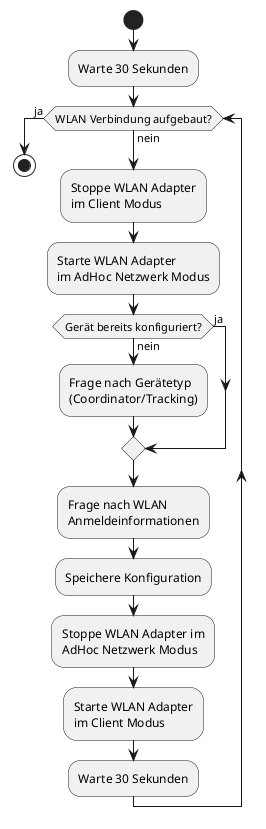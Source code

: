 @startuml "AdHoc Network"
start
:Warte 30 Sekunden;
while (WLAN Verbindung aufgebaut?) is (nein)
  :Stoppe WLAN Adapter
  im Client Modus;
  :Starte WLAN Adapter
  im AdHoc Netzwerk Modus;
  if (Gerät bereits konfiguriert?) then (ja)
  else (nein)
    :Frage nach Gerätetyp
    (Coordinator/Tracking);
  endif
  :Frage nach WLAN
  Anmeldeinformationen;
  :Speichere Konfiguration;
  :Stoppe WLAN Adapter im
  AdHoc Netzwerk Modus;
  :Starte WLAN Adapter
  im Client Modus;
  :Warte 30 Sekunden;
endwhile (ja)
stop
@enduml
